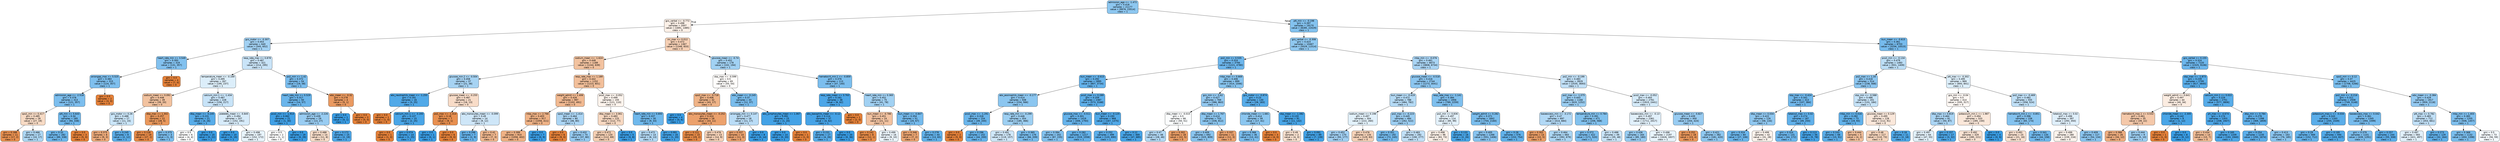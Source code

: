 digraph Tree {
node [shape=box, style="filled, rounded", color="black", fontname="helvetica"] ;
edge [fontname="helvetica"] ;
0 [label="admission_age <= -1.472\ngini = 0.418\nsamples = 21177\nvalue = [9976, 23514]\nclass = 1", fillcolor="#8dc7f0"] ;
1 [label="gcs_verbal <= -0.772\ngini = 0.498\nsamples = 2007\nvalue = [1691, 1485]\nclass = 0", fillcolor="#fcf0e7"] ;
0 -> 1 [labeldistance=2.5, labelangle=45, headlabel="True"] ;
2 [label="gcs_motor <= -0.307\ngini = 0.453\nsamples = 640\nvalue = [345, 652]\nclass = 1", fillcolor="#a2d1f3"] ;
1 -> 2 ;
3 [label="heart_rate_min <= 3.549\ngini = 0.393\nsamples = 319\nvalue = [131, 357]\nclass = 1", fillcolor="#82c1ef"] ;
2 -> 3 ;
4 [label="aniongap_max <= 5.525\ngini = 0.383\nsamples = 315\nvalue = [124, 357]\nclass = 1", fillcolor="#7ebfee"] ;
3 -> 4 ;
5 [label="admission_age <= -2.518\ngini = 0.378\nsamples = 313\nvalue = [121, 357]\nclass = 1", fillcolor="#7cbeee"] ;
4 -> 5 ;
6 [label="spo2_min <= 0.417\ngini = 0.485\nsamples = 28\nvalue = [27, 19]\nclass = 0", fillcolor="#f7dac4"] ;
5 -> 6 ;
7 [label="gini = 0.188\nsamples = 11\nvalue = [17, 2]\nclass = 0", fillcolor="#e89050"] ;
6 -> 7 ;
8 [label="gini = 0.466\nsamples = 17\nvalue = [10, 17]\nclass = 1", fillcolor="#add7f4"] ;
6 -> 8 ;
9 [label="ptt_min <= 5.643\ngini = 0.34\nsamples = 285\nvalue = [94, 338]\nclass = 1", fillcolor="#70b8ec"] ;
5 -> 9 ;
10 [label="gini = 0.33\nsamples = 282\nvalue = [89, 338]\nclass = 1", fillcolor="#6db7ec"] ;
9 -> 10 ;
11 [label="gini = 0.0\nsamples = 3\nvalue = [5, 0]\nclass = 0", fillcolor="#e58139"] ;
9 -> 11 ;
12 [label="gini = 0.0\nsamples = 2\nvalue = [3, 0]\nclass = 0", fillcolor="#e58139"] ;
4 -> 12 ;
13 [label="gini = 0.0\nsamples = 4\nvalue = [7, 0]\nclass = 0", fillcolor="#e58139"] ;
3 -> 13 ;
14 [label="resp_rate_max <= 0.878\ngini = 0.487\nsamples = 321\nvalue = [214, 295]\nclass = 1", fillcolor="#c9e4f8"] ;
2 -> 14 ;
15 [label="temperature_mean <= -0.169\ngini = 0.495\nsamples = 267\nvalue = [195, 237]\nclass = 1", fillcolor="#dceefa"] ;
14 -> 15 ;
16 [label="sodium_mean <= 0.091\ngini = 0.448\nsamples = 39\nvalue = [39, 20]\nclass = 0", fillcolor="#f2c29f"] ;
15 -> 16 ;
17 [label="gcs_motor <= 0.26\ngini = 0.488\nsamples = 17\nvalue = [11, 15]\nclass = 1", fillcolor="#cae5f8"] ;
16 -> 17 ;
18 [label="gini = 0.375\nsamples = 8\nvalue = [9, 3]\nclass = 0", fillcolor="#eeab7b"] ;
17 -> 18 ;
19 [label="gini = 0.245\nsamples = 9\nvalue = [2, 12]\nclass = 1", fillcolor="#5aade9"] ;
17 -> 19 ;
20 [label="dbp_max <= 1.302\ngini = 0.257\nsamples = 22\nvalue = [28, 5]\nclass = 0", fillcolor="#ea985c"] ;
16 -> 20 ;
21 [label="gini = 0.128\nsamples = 19\nvalue = [27, 2]\nclass = 0", fillcolor="#e78a48"] ;
20 -> 21 ;
22 [label="gini = 0.375\nsamples = 3\nvalue = [1, 3]\nclass = 1", fillcolor="#7bbeee"] ;
20 -> 22 ;
23 [label="calcium_min.1 <= -1.434\ngini = 0.487\nsamples = 228\nvalue = [156, 217]\nclass = 1", fillcolor="#c7e3f8"] ;
15 -> 23 ;
24 [label="dbp_mean <= -0.245\ngini = 0.231\nsamples = 21\nvalue = [4, 26]\nclass = 1", fillcolor="#57ace9"] ;
23 -> 24 ;
25 [label="gini = 0.5\nsamples = 6\nvalue = [4, 4]\nclass = 0", fillcolor="#ffffff"] ;
24 -> 25 ;
26 [label="gini = 0.0\nsamples = 15\nvalue = [0, 22]\nclass = 1", fillcolor="#399de5"] ;
24 -> 26 ;
27 [label="platelets_mean <= -0.845\ngini = 0.494\nsamples = 207\nvalue = [152, 191]\nclass = 1", fillcolor="#d7ebfa"] ;
23 -> 27 ;
28 [label="gini = 0.0\nsamples = 10\nvalue = [0, 19]\nclass = 1", fillcolor="#399de5"] ;
27 -> 28 ;
29 [label="gini = 0.498\nsamples = 197\nvalue = [152, 172]\nclass = 1", fillcolor="#e8f4fc"] ;
27 -> 29 ;
30 [label="po2_min <= 1.42\ngini = 0.372\nsamples = 54\nvalue = [19, 58]\nclass = 1", fillcolor="#7abdee"] ;
14 -> 30 ;
31 [label="heart_rate_min <= 0.529\ngini = 0.317\nsamples = 50\nvalue = [14, 57]\nclass = 1", fillcolor="#6ab5eb"] ;
30 -> 31 ;
32 [label="pco2_min <= -1.914\ngini = 0.062\nsamples = 21\nvalue = [1, 30]\nclass = 1", fillcolor="#40a0e6"] ;
31 -> 32 ;
33 [label="gini = 0.5\nsamples = 2\nvalue = [1, 1]\nclass = 0", fillcolor="#ffffff"] ;
32 -> 33 ;
34 [label="gini = 0.0\nsamples = 19\nvalue = [0, 29]\nclass = 1", fillcolor="#399de5"] ;
32 -> 34 ;
35 [label="admission_age <= -2.226\ngini = 0.439\nsamples = 29\nvalue = [13, 27]\nclass = 1", fillcolor="#98ccf2"] ;
31 -> 35 ;
36 [label="gini = 0.488\nsamples = 14\nvalue = [11, 8]\nclass = 0", fillcolor="#f8ddc9"] ;
35 -> 36 ;
37 [label="gini = 0.172\nsamples = 15\nvalue = [2, 19]\nclass = 1", fillcolor="#4ea7e8"] ;
35 -> 37 ;
38 [label="wbc_mean <= -0.32\ngini = 0.278\nsamples = 4\nvalue = [5, 1]\nclass = 0", fillcolor="#ea9a61"] ;
30 -> 38 ;
39 [label="gini = 0.0\nsamples = 1\nvalue = [0, 1]\nclass = 1", fillcolor="#399de5"] ;
38 -> 39 ;
40 [label="gini = 0.0\nsamples = 3\nvalue = [5, 0]\nclass = 0", fillcolor="#e58139"] ;
38 -> 40 ;
41 [label="inr_max <= 0.012\ngini = 0.472\nsamples = 1367\nvalue = [1346, 833]\nclass = 0", fillcolor="#f5cfb4"] ;
1 -> 41 ;
42 [label="sodium_mean <= -1.624\ngini = 0.448\nsamples = 1189\nvalue = [1244, 639]\nclass = 0", fillcolor="#f2c29f"] ;
41 -> 42 ;
43 [label="glucose_min.2 <= -0.504\ngini = 0.458\nsamples = 37\nvalue = [21, 38]\nclass = 1", fillcolor="#a6d3f3"] ;
42 -> 43 ;
44 [label="abs_neutrophils_mean <= -1.255\ngini = 0.191\nsamples = 16\nvalue = [3, 25]\nclass = 1", fillcolor="#51a9e8"] ;
43 -> 44 ;
45 [label="gini = 0.0\nsamples = 1\nvalue = [1, 0]\nclass = 0", fillcolor="#e58139"] ;
44 -> 45 ;
46 [label="calcium_min.1 <= -3.193\ngini = 0.137\nsamples = 15\nvalue = [2, 25]\nclass = 1", fillcolor="#49a5e7"] ;
44 -> 46 ;
47 [label="gini = 0.0\nsamples = 1\nvalue = [1, 0]\nclass = 0", fillcolor="#e58139"] ;
46 -> 47 ;
48 [label="gini = 0.074\nsamples = 14\nvalue = [1, 25]\nclass = 1", fillcolor="#41a1e6"] ;
46 -> 48 ;
49 [label="glucose_mean <= -0.255\ngini = 0.487\nsamples = 21\nvalue = [18, 13]\nclass = 0", fillcolor="#f8dcc8"] ;
43 -> 49 ;
50 [label="po2_max <= -1.314\ngini = 0.18\nsamples = 7\nvalue = [9, 1]\nclass = 0", fillcolor="#e88f4f"] ;
49 -> 50 ;
51 [label="gini = 0.0\nsamples = 1\nvalue = [0, 1]\nclass = 1", fillcolor="#399de5"] ;
50 -> 51 ;
52 [label="gini = 0.0\nsamples = 6\nvalue = [9, 0]\nclass = 0", fillcolor="#e58139"] ;
50 -> 52 ;
53 [label="abs_monocytes_mean <= -0.099\ngini = 0.49\nsamples = 14\nvalue = [9, 12]\nclass = 1", fillcolor="#cee6f8"] ;
49 -> 53 ;
54 [label="gini = 0.298\nsamples = 7\nvalue = [2, 9]\nclass = 1", fillcolor="#65b3eb"] ;
53 -> 54 ;
55 [label="gini = 0.42\nsamples = 7\nvalue = [7, 3]\nclass = 0", fillcolor="#f0b78e"] ;
53 -> 55 ;
56 [label="resp_rate_max <= 1.189\ngini = 0.442\nsamples = 1152\nvalue = [1223, 601]\nclass = 0", fillcolor="#f2bf9a"] ;
42 -> 56 ;
57 [label="weight_admit <= 1.406\ngini = 0.426\nsamples = 997\nvalue = [1102, 491]\nclass = 0", fillcolor="#f1b991"] ;
56 -> 57 ;
58 [label="mbp_max <= 2.766\ngini = 0.403\nsamples = 917\nvalue = [1056, 411]\nclass = 0", fillcolor="#efb286"] ;
57 -> 58 ;
59 [label="gini = 0.399\nsamples = 910\nvalue = [1056, 402]\nclass = 0", fillcolor="#efb184"] ;
58 -> 59 ;
60 [label="gini = 0.0\nsamples = 7\nvalue = [0, 9]\nclass = 1", fillcolor="#399de5"] ;
58 -> 60 ;
61 [label="spo2_mean <= -1.414\ngini = 0.464\nsamples = 80\nvalue = [46, 80]\nclass = 1", fillcolor="#abd5f4"] ;
57 -> 61 ;
62 [label="gini = 0.0\nsamples = 6\nvalue = [9, 0]\nclass = 0", fillcolor="#e58139"] ;
61 -> 62 ;
63 [label="gini = 0.432\nsamples = 74\nvalue = [37, 80]\nclass = 1", fillcolor="#95caf1"] ;
61 -> 63 ;
64 [label="pco2_max <= -0.052\ngini = 0.499\nsamples = 155\nvalue = [121, 110]\nclass = 0", fillcolor="#fdf4ed"] ;
56 -> 64 ;
65 [label="dbp_mean <= 3.061\ngini = 0.483\nsamples = 125\nvalue = [112, 77]\nclass = 0", fillcolor="#f7d8c1"] ;
64 -> 65 ;
66 [label="gini = 0.472\nsamples = 120\nvalue = [112, 69]\nclass = 0", fillcolor="#f5cfb3"] ;
65 -> 66 ;
67 [label="gini = 0.0\nsamples = 5\nvalue = [0, 8]\nclass = 1", fillcolor="#399de5"] ;
65 -> 67 ;
68 [label="heart_rate_min <= 0.693\ngini = 0.337\nsamples = 30\nvalue = [9, 33]\nclass = 1", fillcolor="#6fb8ec"] ;
64 -> 68 ;
69 [label="gini = 0.472\nsamples = 14\nvalue = [8, 13]\nclass = 1", fillcolor="#b3d9f5"] ;
68 -> 69 ;
70 [label="gini = 0.091\nsamples = 16\nvalue = [1, 20]\nclass = 1", fillcolor="#43a2e6"] ;
68 -> 70 ;
71 [label="glucose_mean <= -0.74\ngini = 0.452\nsamples = 178\nvalue = [102, 194]\nclass = 1", fillcolor="#a1d1f3"] ;
41 -> 71 ;
72 [label="sbp_max <= -0.599\ngini = 0.5\nsamples = 65\nvalue = [55, 54]\nclass = 0", fillcolor="#fffdfb"] ;
71 -> 72 ;
73 [label="spo2_max <= -0.718\ngini = 0.406\nsamples = 32\nvalue = [43, 17]\nclass = 0", fillcolor="#efb387"] ;
72 -> 73 ;
74 [label="gini = 0.0\nsamples = 4\nvalue = [0, 6]\nclass = 1", fillcolor="#399de5"] ;
73 -> 74 ;
75 [label="abs_monocytes_mean <= -0.252\ngini = 0.324\nsamples = 28\nvalue = [43, 11]\nclass = 0", fillcolor="#eca16c"] ;
73 -> 75 ;
76 [label="gini = 0.121\nsamples = 15\nvalue = [29, 2]\nclass = 0", fillcolor="#e78a47"] ;
75 -> 76 ;
77 [label="gini = 0.476\nsamples = 13\nvalue = [14, 9]\nclass = 0", fillcolor="#f6d2b8"] ;
75 -> 77 ;
78 [label="wbc_mean <= -0.245\ngini = 0.37\nsamples = 33\nvalue = [12, 37]\nclass = 1", fillcolor="#79bded"] ;
72 -> 78 ;
79 [label="aniongap_min <= 0.147\ngini = 0.477\nsamples = 18\nvalue = [11, 17]\nclass = 1", fillcolor="#b9dcf6"] ;
78 -> 79 ;
80 [label="gini = 0.337\nsamples = 10\nvalue = [11, 3]\nclass = 0", fillcolor="#eca36f"] ;
79 -> 80 ;
81 [label="gini = 0.0\nsamples = 8\nvalue = [0, 14]\nclass = 1", fillcolor="#399de5"] ;
79 -> 81 ;
82 [label="abs_lymphocytes_mean <= 1.067\ngini = 0.091\nsamples = 15\nvalue = [1, 20]\nclass = 1", fillcolor="#43a2e6"] ;
78 -> 82 ;
83 [label="gini = 0.0\nsamples = 14\nvalue = [0, 20]\nclass = 1", fillcolor="#399de5"] ;
82 -> 83 ;
84 [label="gini = 0.0\nsamples = 1\nvalue = [1, 0]\nclass = 0", fillcolor="#e58139"] ;
82 -> 84 ;
85 [label="hematocrit_min.1 <= -0.859\ngini = 0.376\nsamples = 113\nvalue = [47, 140]\nclass = 1", fillcolor="#7bbeee"] ;
71 -> 85 ;
86 [label="resp_rate_mean <= 3.763\ngini = 0.161\nsamples = 38\nvalue = [6, 62]\nclass = 1", fillcolor="#4ca6e8"] ;
85 -> 86 ;
87 [label="abs_basophils_mean <= -0.12\ngini = 0.114\nsamples = 37\nvalue = [4, 62]\nclass = 1", fillcolor="#46a3e7"] ;
86 -> 87 ;
88 [label="gini = 0.231\nsamples = 17\nvalue = [4, 26]\nclass = 1", fillcolor="#57ace9"] ;
87 -> 88 ;
89 [label="gini = 0.0\nsamples = 20\nvalue = [0, 36]\nclass = 1", fillcolor="#399de5"] ;
87 -> 89 ;
90 [label="gini = 0.0\nsamples = 1\nvalue = [2, 0]\nclass = 0", fillcolor="#e58139"] ;
86 -> 90 ;
91 [label="heart_rate_min <= 0.365\ngini = 0.452\nsamples = 75\nvalue = [41, 78]\nclass = 1", fillcolor="#a1d1f3"] ;
85 -> 91 ;
92 [label="bun_mean <= -0.786\ngini = 0.451\nsamples = 24\nvalue = [21, 11]\nclass = 0", fillcolor="#f3c3a1"] ;
91 -> 92 ;
93 [label="gini = 0.142\nsamples = 8\nvalue = [12, 1]\nclass = 0", fillcolor="#e78c49"] ;
92 -> 93 ;
94 [label="gini = 0.499\nsamples = 16\nvalue = [9, 10]\nclass = 1", fillcolor="#ebf5fc"] ;
92 -> 94 ;
95 [label="bun_mean <= -0.847\ngini = 0.354\nsamples = 51\nvalue = [20, 67]\nclass = 1", fillcolor="#74baed"] ;
91 -> 95 ;
96 [label="gini = 0.346\nsamples = 7\nvalue = [7, 2]\nclass = 0", fillcolor="#eca572"] ;
95 -> 96 ;
97 [label="gini = 0.278\nsamples = 44\nvalue = [13, 65]\nclass = 1", fillcolor="#61b1ea"] ;
95 -> 97 ;
98 [label="ptt_min <= -0.198\ngini = 0.397\nsamples = 19170\nvalue = [8285, 22029]\nclass = 1", fillcolor="#83c2ef"] ;
0 -> 98 [labeldistance=2.5, labelangle=-45, headlabel="False"] ;
99 [label="gcs_verbal <= -0.308\ngini = 0.423\nsamples = 10467\nvalue = [5029, 11514]\nclass = 1", fillcolor="#8fc8f0"] ;
98 -> 99 ;
100 [label="po2_min <= 0.535\ngini = 0.324\nsamples = 3794\nvalue = [1221, 4780]\nclass = 1", fillcolor="#6cb6ec"] ;
99 -> 100 ;
101 [label="bun_mean <= -0.615\ngini = 0.292\nsamples = 2895\nvalue = [807, 3734]\nclass = 1", fillcolor="#64b2eb"] ;
100 -> 101 ;
102 [label="abs_eosinophils_mean <= -0.177\ngini = 0.414\nsamples = 508\nvalue = [234, 566]\nclass = 1", fillcolor="#8bc6f0"] ;
101 -> 102 ;
103 [label="pco2_max <= -1.291\ngini = 0.316\nsamples = 154\nvalue = [49, 200]\nclass = 1", fillcolor="#6ab5eb"] ;
102 -> 103 ;
104 [label="gini = 0.0\nsamples = 2\nvalue = [5, 0]\nclass = 0", fillcolor="#e58139"] ;
103 -> 104 ;
105 [label="gini = 0.296\nsamples = 152\nvalue = [44, 200]\nclass = 1", fillcolor="#65b3eb"] ;
103 -> 105 ;
106 [label="resp_rate_min <= -0.299\ngini = 0.446\nsamples = 354\nvalue = [185, 366]\nclass = 1", fillcolor="#9dcff2"] ;
102 -> 106 ;
107 [label="gini = 0.491\nsamples = 178\nvalue = [119, 157]\nclass = 1", fillcolor="#cfe7f9"] ;
106 -> 107 ;
108 [label="gini = 0.365\nsamples = 176\nvalue = [66, 209]\nclass = 1", fillcolor="#78bced"] ;
106 -> 108 ;
109 [label="pco2_max <= 0.289\ngini = 0.259\nsamples = 2387\nvalue = [573, 3168]\nclass = 1", fillcolor="#5dafea"] ;
101 -> 109 ;
110 [label="glucose_max <= -0.511\ngini = 0.301\nsamples = 1419\nvalue = [406, 1793]\nclass = 1", fillcolor="#66b3eb"] ;
109 -> 110 ;
111 [label="gini = 0.394\nsamples = 202\nvalue = [87, 235]\nclass = 1", fillcolor="#82c1ef"] ;
110 -> 111 ;
112 [label="gini = 0.282\nsamples = 1217\nvalue = [319, 1558]\nclass = 1", fillcolor="#62b1ea"] ;
110 -> 112 ;
113 [label="bun_mean <= -0.125\ngini = 0.193\nsamples = 968\nvalue = [167, 1375]\nclass = 1", fillcolor="#51a9e8"] ;
109 -> 113 ;
114 [label="gini = 0.252\nsamples = 499\nvalue = [120, 690]\nclass = 1", fillcolor="#5baeea"] ;
113 -> 114 ;
115 [label="gini = 0.12\nsamples = 469\nvalue = [47, 685]\nclass = 1", fillcolor="#47a4e7"] ;
113 -> 115 ;
116 [label="mbp_max <= 0.669\ngini = 0.406\nsamples = 899\nvalue = [414, 1046]\nclass = 1", fillcolor="#87c4ef"] ;
100 -> 116 ;
117 [label="gcs_min <= -3.62\ngini = 0.427\nsamples = 769\nvalue = [386, 863]\nclass = 1", fillcolor="#92c9f1"] ;
116 -> 117 ;
118 [label="dbp_mean <= -0.015\ngini = 0.5\nsamples = 66\nvalue = [50, 51]\nclass = 1", fillcolor="#fbfdfe"] ;
117 -> 118 ;
119 [label="gini = 0.47\nsamples = 48\nvalue = [28, 46]\nclass = 1", fillcolor="#b2d9f5"] ;
118 -> 119 ;
120 [label="gini = 0.302\nsamples = 18\nvalue = [22, 5]\nclass = 0", fillcolor="#eb9e66"] ;
118 -> 120 ;
121 [label="dbp_mean <= 1.767\ngini = 0.414\nsamples = 703\nvalue = [336, 812]\nclass = 1", fillcolor="#8bc6f0"] ;
117 -> 121 ;
122 [label="gini = 0.409\nsamples = 692\nvalue = [325, 809]\nclass = 1", fillcolor="#89c4ef"] ;
121 -> 122 ;
123 [label="gini = 0.337\nsamples = 11\nvalue = [11, 3]\nclass = 0", fillcolor="#eca36f"] ;
121 -> 123 ;
124 [label="gcs_motor <= -0.874\ngini = 0.23\nsamples = 130\nvalue = [28, 183]\nclass = 1", fillcolor="#57ace9"] ;
116 -> 124 ;
125 [label="chloride_mean <= 1.681\ngini = 0.414\nsamples = 39\nvalue = [17, 41]\nclass = 1", fillcolor="#8bc6f0"] ;
124 -> 125 ;
126 [label="gini = 0.366\nsamples = 36\nvalue = [13, 41]\nclass = 1", fillcolor="#78bced"] ;
125 -> 126 ;
127 [label="gini = 0.0\nsamples = 3\nvalue = [4, 0]\nclass = 0", fillcolor="#e58139"] ;
125 -> 127 ;
128 [label="sbp_mean <= -1.082\ngini = 0.133\nsamples = 91\nvalue = [11, 142]\nclass = 1", fillcolor="#48a5e7"] ;
124 -> 128 ;
129 [label="gini = 0.49\nsamples = 2\nvalue = [4, 3]\nclass = 0", fillcolor="#f8e0ce"] ;
128 -> 129 ;
130 [label="gini = 0.091\nsamples = 89\nvalue = [7, 139]\nclass = 1", fillcolor="#43a2e6"] ;
128 -> 130 ;
131 [label="mbp_min <= -0.076\ngini = 0.461\nsamples = 6673\nvalue = [3808, 6734]\nclass = 1", fillcolor="#a9d4f4"] ;
99 -> 131 ;
132 [label="glucose_mean <= -0.518\ngini = 0.416\nsamples = 2744\nvalue = [1273, 3041]\nclass = 1", fillcolor="#8cc6f0"] ;
131 -> 132 ;
133 [label="bun_mean <= -0.419\ngini = 0.472\nsamples = 788\nvalue = [484, 782]\nclass = 1", fillcolor="#b4daf5"] ;
132 -> 133 ;
134 [label="sodium_mean <= 0.198\ngini = 0.497\nsamples = 304\nvalue = [222, 260]\nclass = 1", fillcolor="#e2f1fb"] ;
133 -> 134 ;
135 [label="gini = 0.452\nsamples = 170\nvalue = [93, 177]\nclass = 1", fillcolor="#a1d0f3"] ;
134 -> 135 ;
136 [label="gini = 0.476\nsamples = 134\nvalue = [129, 83]\nclass = 0", fillcolor="#f6d2b8"] ;
134 -> 136 ;
137 [label="po2_max <= -0.223\ngini = 0.445\nsamples = 484\nvalue = [262, 522]\nclass = 1", fillcolor="#9ccef2"] ;
133 -> 137 ;
138 [label="gini = 0.351\nsamples = 192\nvalue = [72, 245]\nclass = 1", fillcolor="#73baed"] ;
137 -> 138 ;
139 [label="gini = 0.483\nsamples = 292\nvalue = [190, 277]\nclass = 1", fillcolor="#c1e0f7"] ;
137 -> 139 ;
140 [label="resp_rate_max <= -1.141\ngini = 0.384\nsamples = 1956\nvalue = [789, 2259]\nclass = 1", fillcolor="#7ebfee"] ;
132 -> 140 ;
141 [label="po2_min <= 0.836\ngini = 0.497\nsamples = 114\nvalue = [85, 99]\nclass = 1", fillcolor="#e3f1fb"] ;
140 -> 141 ;
142 [label="gini = 0.498\nsamples = 96\nvalue = [83, 73]\nclass = 0", fillcolor="#fcf0e7"] ;
141 -> 142 ;
143 [label="gini = 0.133\nsamples = 18\nvalue = [2, 26]\nclass = 1", fillcolor="#48a5e7"] ;
141 -> 143 ;
144 [label="weight_admit <= 0.282\ngini = 0.371\nsamples = 1842\nvalue = [704, 2160]\nclass = 1", fillcolor="#7abded"] ;
140 -> 144 ;
145 [label="gini = 0.405\nsamples = 1266\nvalue = [551, 1406]\nclass = 1", fillcolor="#87c3ef"] ;
144 -> 145 ;
146 [label="gini = 0.28\nsamples = 576\nvalue = [153, 754]\nclass = 1", fillcolor="#61b1ea"] ;
144 -> 146 ;
147 [label="po2_min <= -0.199\ngini = 0.483\nsamples = 3929\nvalue = [2535, 3693]\nclass = 1", fillcolor="#c1e0f7"] ;
131 -> 147 ;
148 [label="po2_max <= -1.075\ngini = 0.443\nsamples = 1168\nvalue = [620, 1252]\nclass = 1", fillcolor="#9bcef2"] ;
147 -> 148 ;
149 [label="baseexcess_min <= -3.172\ngini = 0.47\nsamples = 697\nvalue = [414, 684]\nclass = 1", fillcolor="#b1d8f5"] ;
148 -> 149 ;
150 [label="gini = 0.302\nsamples = 14\nvalue = [22, 5]\nclass = 0", fillcolor="#eb9e66"] ;
149 -> 150 ;
151 [label="gini = 0.464\nsamples = 683\nvalue = [392, 679]\nclass = 1", fillcolor="#abd6f4"] ;
149 -> 151 ;
152 [label="temperature_min <= 0.784\ngini = 0.391\nsamples = 471\nvalue = [206, 568]\nclass = 1", fillcolor="#81c1ee"] ;
148 -> 152 ;
153 [label="gini = 0.372\nsamples = 422\nvalue = [171, 520]\nclass = 1", fillcolor="#7abdee"] ;
152 -> 153 ;
154 [label="gini = 0.488\nsamples = 49\nvalue = [35, 48]\nclass = 1", fillcolor="#c9e4f8"] ;
152 -> 154 ;
155 [label="pco2_max <= -0.052\ngini = 0.493\nsamples = 2761\nvalue = [1915, 2441]\nclass = 1", fillcolor="#d4eaf9"] ;
147 -> 155 ;
156 [label="baseexcess_min <= -0.13\ngini = 0.497\nsamples = 2361\nvalue = [1711, 2017]\nclass = 1", fillcolor="#e1f0fb"] ;
155 -> 156 ;
157 [label="gini = 0.436\nsamples = 164\nvalue = [85, 180]\nclass = 1", fillcolor="#96cbf1"] ;
156 -> 157 ;
158 [label="gini = 0.498\nsamples = 2197\nvalue = [1626, 1837]\nclass = 1", fillcolor="#e8f4fc"] ;
156 -> 158 ;
159 [label="glucose_mean <= -0.827\ngini = 0.439\nsamples = 400\nvalue = [204, 424]\nclass = 1", fillcolor="#98ccf2"] ;
155 -> 159 ;
160 [label="gini = 0.252\nsamples = 18\nvalue = [23, 4]\nclass = 0", fillcolor="#ea975b"] ;
159 -> 160 ;
161 [label="gini = 0.421\nsamples = 382\nvalue = [181, 420]\nclass = 1", fillcolor="#8ec7f0"] ;
159 -> 161 ;
162 [label="bun_mean <= -0.615\ngini = 0.361\nsamples = 8703\nvalue = [3256, 10515]\nclass = 1", fillcolor="#76bbed"] ;
98 -> 162 ;
163 [label="pco2_min <= -0.134\ngini = 0.479\nsamples = 1483\nvalue = [931, 1409]\nclass = 1", fillcolor="#bcdef6"] ;
162 -> 163 ;
164 [label="po2_max <= 1.34\ngini = 0.416\nsamples = 514\nvalue = [238, 568]\nclass = 1", fillcolor="#8cc6f0"] ;
163 -> 164 ;
165 [label="sbp_max <= -0.424\ngini = 0.341\nsamples = 313\nvalue = [107, 384]\nclass = 1", fillcolor="#70b8ec"] ;
164 -> 165 ;
166 [label="dbp_mean <= 0.034\ngini = 0.422\nsamples = 126\nvalue = [58, 134]\nclass = 1", fillcolor="#8fc7f0"] ;
165 -> 166 ;
167 [label="gini = 0.324\nsamples = 84\nvalue = [27, 106]\nclass = 1", fillcolor="#6bb6ec"] ;
166 -> 167 ;
168 [label="gini = 0.499\nsamples = 42\nvalue = [31, 28]\nclass = 0", fillcolor="#fcf3ec"] ;
166 -> 168 ;
169 [label="totalco2_max <= 0.02\ngini = 0.274\nsamples = 187\nvalue = [49, 250]\nclass = 1", fillcolor="#60b0ea"] ;
165 -> 169 ;
170 [label="gini = 0.324\nsamples = 131\nvalue = [44, 172]\nclass = 1", fillcolor="#6cb6ec"] ;
169 -> 170 ;
171 [label="gini = 0.113\nsamples = 56\nvalue = [5, 78]\nclass = 1", fillcolor="#46a3e7"] ;
169 -> 171 ;
172 [label="sbp_min <= -0.588\ngini = 0.486\nsamples = 201\nvalue = [131, 184]\nclass = 1", fillcolor="#c6e3f8"] ;
164 -> 172 ;
173 [label="mbp_min <= 0.016\ngini = 0.282\nsamples = 73\nvalue = [19, 93]\nclass = 1", fillcolor="#61b1ea"] ;
172 -> 173 ;
174 [label="gini = 0.243\nsamples = 68\nvalue = [15, 91]\nclass = 1", fillcolor="#5aade9"] ;
173 -> 174 ;
175 [label="gini = 0.444\nsamples = 5\nvalue = [4, 2]\nclass = 0", fillcolor="#f2c09c"] ;
173 -> 175 ;
176 [label="glucose_mean <= 0.129\ngini = 0.495\nsamples = 128\nvalue = [112, 91]\nclass = 0", fillcolor="#fae7da"] ;
172 -> 176 ;
177 [label="gini = 0.48\nsamples = 117\nvalue = [110, 73]\nclass = 0", fillcolor="#f6d5bc"] ;
176 -> 177 ;
178 [label="gini = 0.18\nsamples = 11\nvalue = [2, 18]\nclass = 1", fillcolor="#4fa8e8"] ;
176 -> 178 ;
179 [label="ptt_max <= -0.302\ngini = 0.495\nsamples = 969\nvalue = [693, 841]\nclass = 1", fillcolor="#dceefa"] ;
163 -> 179 ;
180 [label="gcs_min <= -0.04\ngini = 0.5\nsamples = 414\nvalue = [335, 317]\nclass = 0", fillcolor="#fef8f4"] ;
179 -> 180 ;
181 [label="dbp_max <= 0.819\ngini = 0.464\nsamples = 81\nvalue = [50, 87]\nclass = 1", fillcolor="#abd5f4"] ;
180 -> 181 ;
182 [label="gini = 0.497\nsamples = 64\nvalue = [47, 55]\nclass = 1", fillcolor="#e2f1fb"] ;
181 -> 182 ;
183 [label="gini = 0.157\nsamples = 17\nvalue = [3, 32]\nclass = 1", fillcolor="#4ca6e7"] ;
181 -> 183 ;
184 [label="potassium_min.1 <= 1.987\ngini = 0.494\nsamples = 333\nvalue = [285, 230]\nclass = 0", fillcolor="#fae7d9"] ;
180 -> 184 ;
185 [label="gini = 0.492\nsamples = 329\nvalue = [285, 221]\nclass = 0", fillcolor="#f9e3d3"] ;
184 -> 185 ;
186 [label="gini = 0.0\nsamples = 4\nvalue = [0, 9]\nclass = 1", fillcolor="#399de5"] ;
184 -> 186 ;
187 [label="po2_max <= -0.469\ngini = 0.482\nsamples = 555\nvalue = [358, 524]\nclass = 1", fillcolor="#c0e0f7"] ;
179 -> 187 ;
188 [label="hematocrit_min.1 <= -0.851\ngini = 0.396\nsamples = 158\nvalue = [65, 174]\nclass = 1", fillcolor="#83c2ef"] ;
187 -> 188 ;
189 [label="gini = 0.491\nsamples = 24\nvalue = [21, 16]\nclass = 0", fillcolor="#f9e1d0"] ;
188 -> 189 ;
190 [label="gini = 0.341\nsamples = 134\nvalue = [44, 158]\nclass = 1", fillcolor="#70b8ec"] ;
188 -> 190 ;
191 [label="totalco2_max <= 0.02\ngini = 0.496\nsamples = 397\nvalue = [293, 350]\nclass = 1", fillcolor="#dfeffb"] ;
187 -> 191 ;
192 [label="gini = 0.499\nsamples = 280\nvalue = [239, 216]\nclass = 0", fillcolor="#fcf3ec"] ;
191 -> 192 ;
193 [label="gini = 0.409\nsamples = 117\nvalue = [54, 134]\nclass = 1", fillcolor="#89c4ef"] ;
191 -> 193 ;
194 [label="gcs_verbal <= 0.155\ngini = 0.324\nsamples = 7220\nvalue = [2325, 9106]\nclass = 1", fillcolor="#6cb6ec"] ;
162 -> 194 ;
195 [label="sbp_max <= -1.873\ngini = 0.239\nsamples = 2795\nvalue = [617, 3840]\nclass = 1", fillcolor="#59ade9"] ;
194 -> 195 ;
196 [label="weight_admit <= 0.641\ngini = 0.497\nsamples = 44\nvalue = [40, 34]\nclass = 0", fillcolor="#fbece1"] ;
195 -> 196 ;
197 [label="hematocrit_max.1 <= 0.532\ngini = 0.461\nsamples = 35\nvalue = [39, 22]\nclass = 0", fillcolor="#f4c8a9"] ;
196 -> 197 ;
198 [label="gini = 0.386\nsamples = 26\nvalue = [34, 12]\nclass = 0", fillcolor="#eead7f"] ;
197 -> 198 ;
199 [label="gini = 0.444\nsamples = 9\nvalue = [5, 10]\nclass = 1", fillcolor="#9ccef2"] ;
197 -> 199 ;
200 [label="chloride_mean <= -2.305\ngini = 0.142\nsamples = 9\nvalue = [1, 12]\nclass = 1", fillcolor="#49a5e7"] ;
196 -> 200 ;
201 [label="gini = 0.0\nsamples = 1\nvalue = [1, 0]\nclass = 0", fillcolor="#e58139"] ;
200 -> 201 ;
202 [label="gini = 0.0\nsamples = 8\nvalue = [0, 12]\nclass = 1", fillcolor="#399de5"] ;
200 -> 202 ;
203 [label="calcium_min.1 <= 0.022\ngini = 0.229\nsamples = 2751\nvalue = [577, 3806]\nclass = 1", fillcolor="#57ace9"] ;
195 -> 203 ;
204 [label="ph_max <= -4.674\ngini = 0.174\nsamples = 1353\nvalue = [208, 1947]\nclass = 1", fillcolor="#4ea7e8"] ;
203 -> 204 ;
205 [label="gini = 0.434\nsamples = 14\nvalue = [15, 7]\nclass = 0", fillcolor="#f1bc95"] ;
204 -> 205 ;
206 [label="gini = 0.165\nsamples = 1339\nvalue = [193, 1940]\nclass = 1", fillcolor="#4da7e8"] ;
204 -> 206 ;
207 [label="dbp_min <= 0.784\ngini = 0.276\nsamples = 1398\nvalue = [369, 1859]\nclass = 1", fillcolor="#60b0ea"] ;
203 -> 207 ;
208 [label="gini = 0.254\nsamples = 1235\nvalue = [293, 1674]\nclass = 1", fillcolor="#5caeea"] ;
207 -> 208 ;
209 [label="gini = 0.413\nsamples = 163\nvalue = [76, 185]\nclass = 1", fillcolor="#8ac5f0"] ;
207 -> 209 ;
210 [label="spo2_min <= 0.12\ngini = 0.37\nsamples = 4425\nvalue = [1708, 5266]\nclass = 1", fillcolor="#79bded"] ;
194 -> 210 ;
211 [label="po2_min <= -0.216\ngini = 0.311\nsamples = 2508\nvalue = [749, 3148]\nclass = 1", fillcolor="#68b4eb"] ;
210 -> 211 ;
212 [label="potassium_max.1 <= -0.034\ngini = 0.243\nsamples = 1163\nvalue = [255, 1549]\nclass = 1", fillcolor="#5aade9"] ;
211 -> 212 ;
213 [label="gini = 0.29\nsamples = 569\nvalue = [152, 712]\nclass = 1", fillcolor="#63b2eb"] ;
212 -> 213 ;
214 [label="gini = 0.195\nsamples = 594\nvalue = [103, 837]\nclass = 1", fillcolor="#51a9e8"] ;
212 -> 214 ;
215 [label="baseexcess_max <= 0.042\ngini = 0.361\nsamples = 1345\nvalue = [494, 1599]\nclass = 1", fillcolor="#76bbed"] ;
211 -> 215 ;
216 [label="gini = 0.379\nsamples = 1101\nvalue = [439, 1291]\nclass = 1", fillcolor="#7cbeee"] ;
215 -> 216 ;
217 [label="gini = 0.257\nsamples = 244\nvalue = [55, 308]\nclass = 1", fillcolor="#5caeea"] ;
215 -> 217 ;
218 [label="wbc_mean <= -0.384\ngini = 0.429\nsamples = 1917\nvalue = [959, 2118]\nclass = 1", fillcolor="#93c9f1"] ;
210 -> 218 ;
219 [label="ptt_max <= 0.782\ngini = 0.483\nsamples = 712\nvalue = [453, 661]\nclass = 1", fillcolor="#c1e0f7"] ;
218 -> 219 ;
220 [label="gini = 0.497\nsamples = 583\nvalue = [421, 497]\nclass = 1", fillcolor="#e1f0fb"] ;
219 -> 220 ;
221 [label="gini = 0.273\nsamples = 129\nvalue = [32, 164]\nclass = 1", fillcolor="#60b0ea"] ;
219 -> 221 ;
222 [label="mbp_min <= 1.403\ngini = 0.383\nsamples = 1205\nvalue = [506, 1457]\nclass = 1", fillcolor="#7ebfee"] ;
218 -> 222 ;
223 [label="gini = 0.368\nsamples = 1132\nvalue = [450, 1398]\nclass = 1", fillcolor="#79bded"] ;
222 -> 223 ;
224 [label="gini = 0.5\nsamples = 73\nvalue = [56, 59]\nclass = 1", fillcolor="#f5fafe"] ;
222 -> 224 ;
}
